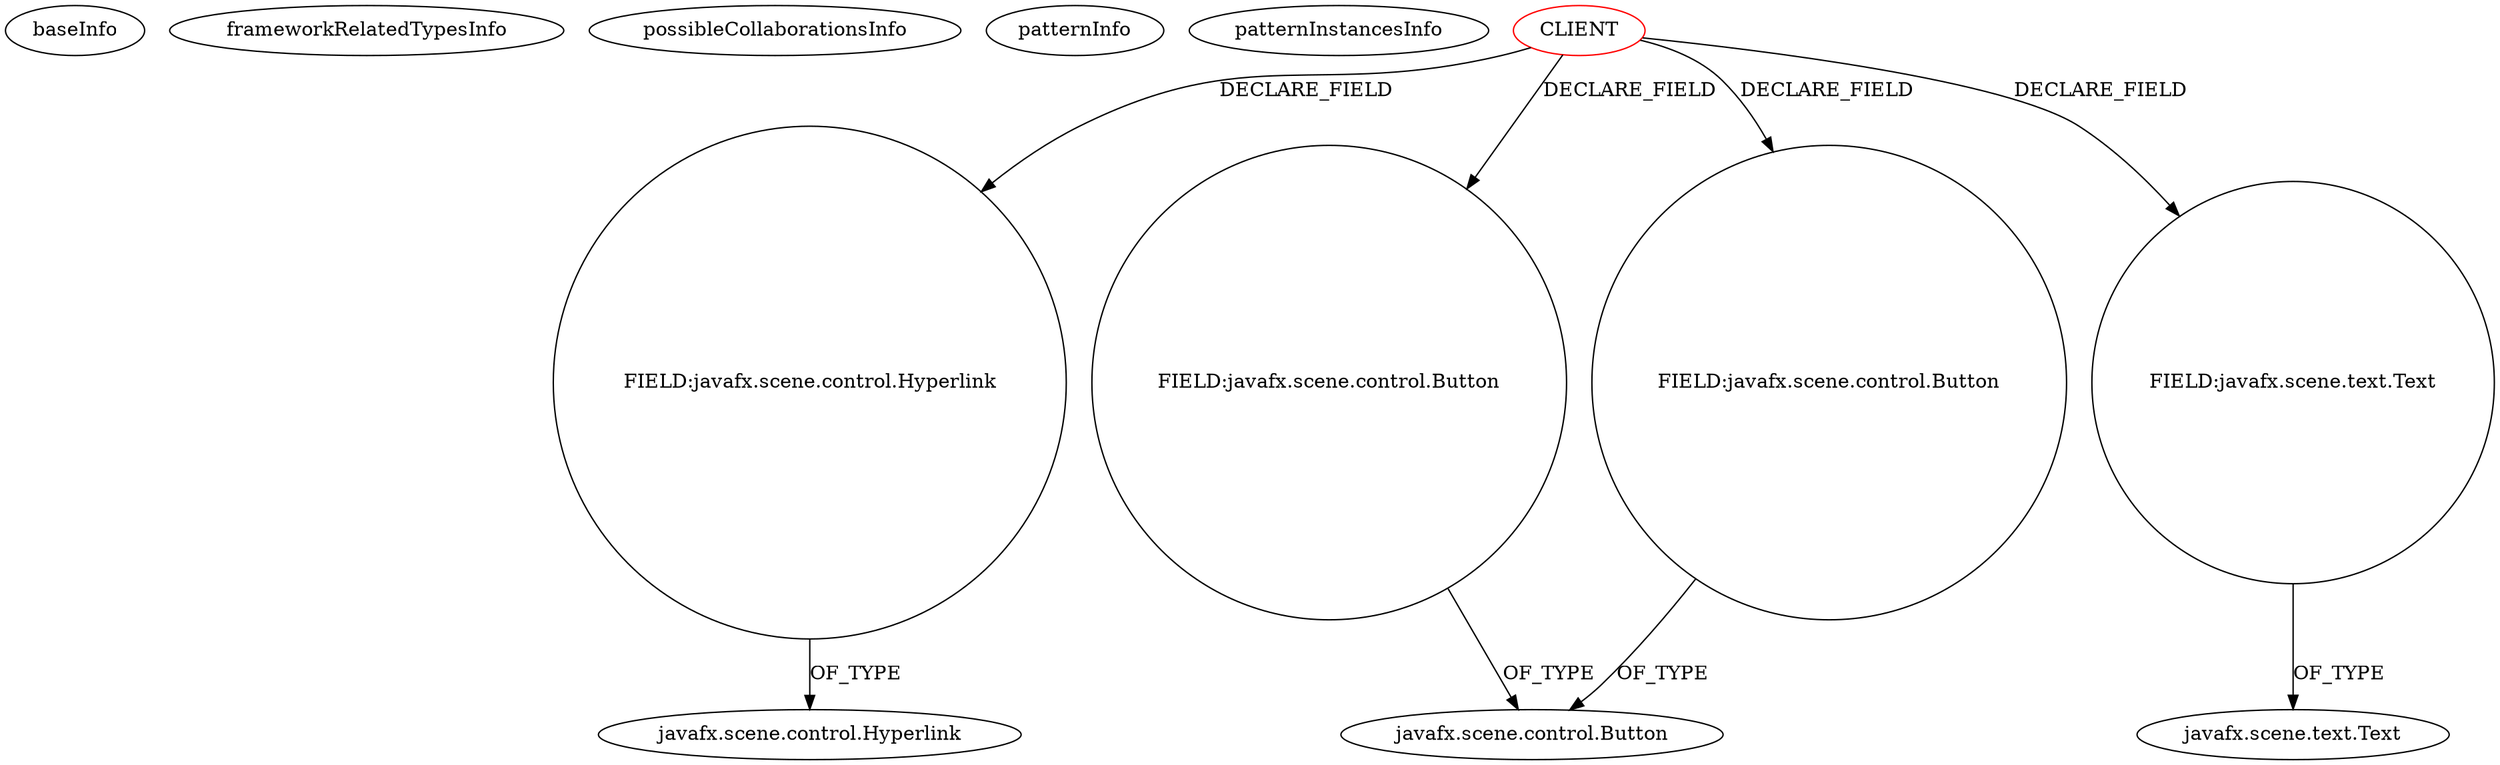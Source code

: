 digraph {
baseInfo[graphId=3557,category="pattern",isAnonymous=false,possibleRelation=false]
frameworkRelatedTypesInfo[]
possibleCollaborationsInfo[]
patternInfo[frequency=2.0,patternRootClient=0]
patternInstancesInfo[0="Johnmalc-JavaFX~/Johnmalc-JavaFX/JavaFX-master/src/game/SingleClassNoXmlBallGame.java~SingleClassNoXmlBallGame~649",1="mrempala-sp~/mrempala-sp/sp-master/src/application/VcProgramStart.java~VcProgramStart~3679"]
39[label="javafx.scene.control.Hyperlink",vertexType="FRAMEWORK_CLASS_TYPE",isFrameworkType=false]
38[label="FIELD:javafx.scene.control.Hyperlink",vertexType="FIELD_DECLARATION",isFrameworkType=false,shape=circle]
0[label="CLIENT",vertexType="ROOT_CLIENT_CLASS_DECLARATION",isFrameworkType=false,color=red]
48[label="FIELD:javafx.scene.control.Button",vertexType="FIELD_DECLARATION",isFrameworkType=false,shape=circle]
52[label="FIELD:javafx.scene.control.Button",vertexType="FIELD_DECLARATION",isFrameworkType=false,shape=circle]
56[label="FIELD:javafx.scene.text.Text",vertexType="FIELD_DECLARATION",isFrameworkType=false,shape=circle]
31[label="javafx.scene.text.Text",vertexType="FRAMEWORK_CLASS_TYPE",isFrameworkType=false]
49[label="javafx.scene.control.Button",vertexType="FRAMEWORK_CLASS_TYPE",isFrameworkType=false]
0->48[label="DECLARE_FIELD"]
52->49[label="OF_TYPE"]
0->56[label="DECLARE_FIELD"]
0->52[label="DECLARE_FIELD"]
0->38[label="DECLARE_FIELD"]
56->31[label="OF_TYPE"]
38->39[label="OF_TYPE"]
48->49[label="OF_TYPE"]
}
